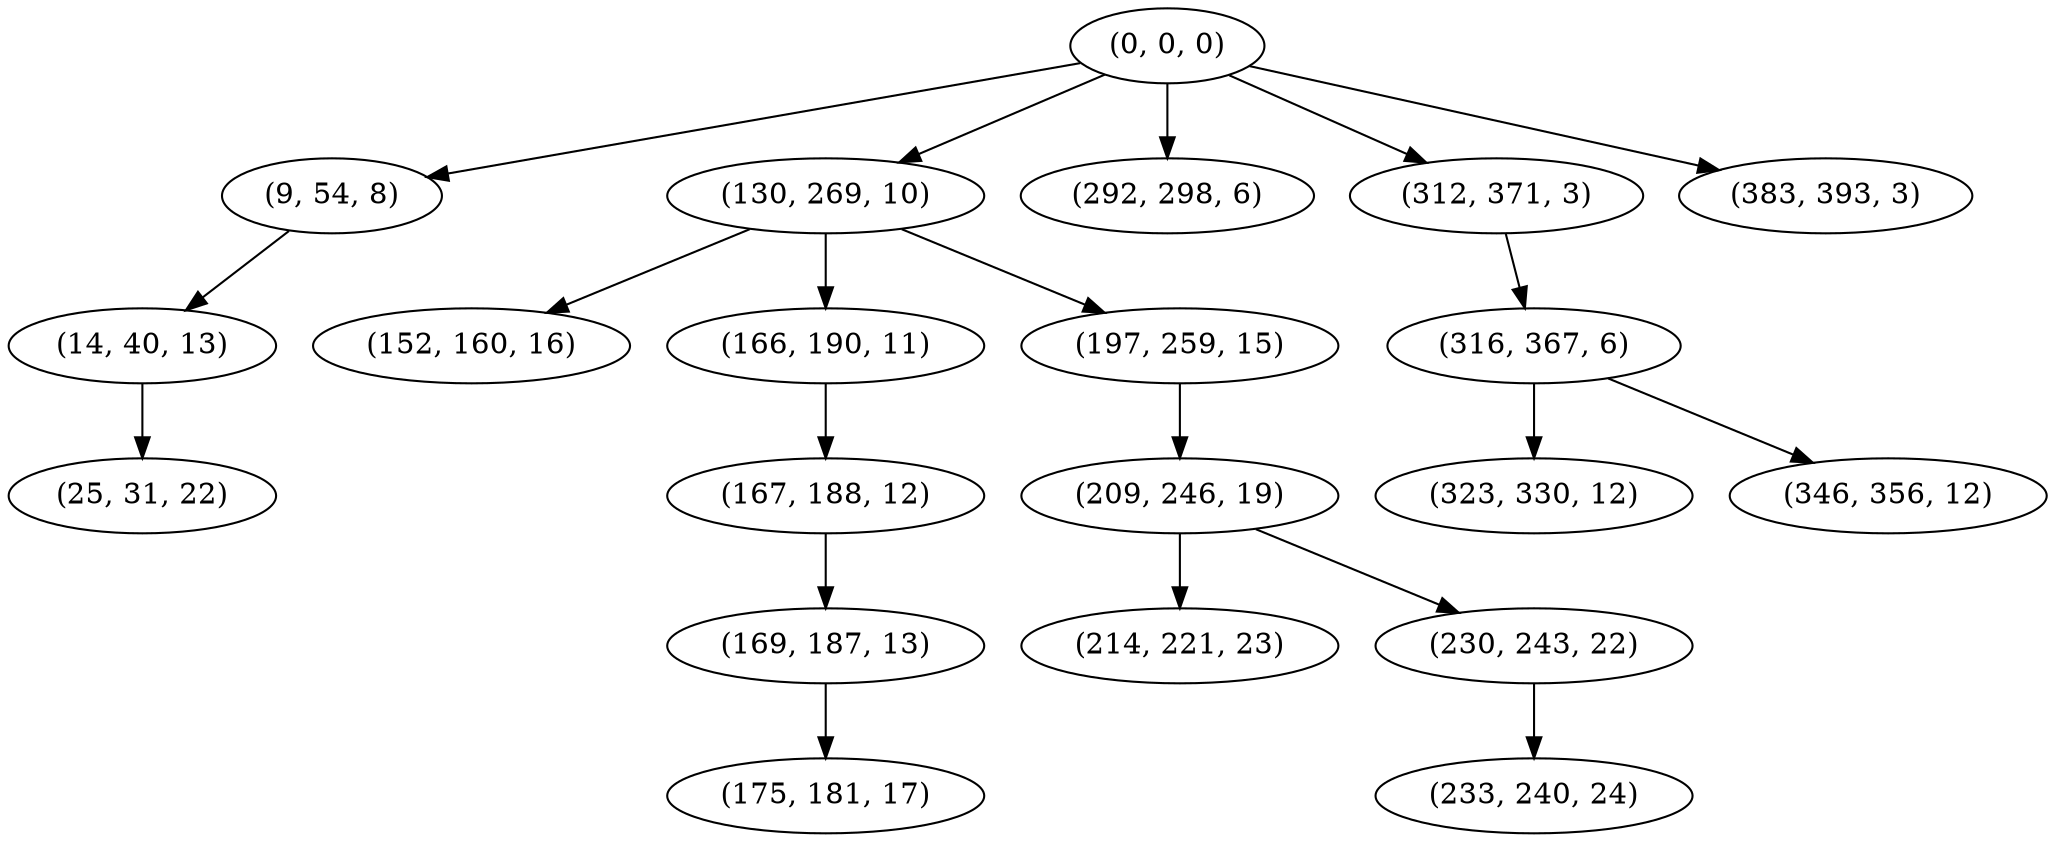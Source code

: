 digraph tree {
    "(0, 0, 0)";
    "(9, 54, 8)";
    "(14, 40, 13)";
    "(25, 31, 22)";
    "(130, 269, 10)";
    "(152, 160, 16)";
    "(166, 190, 11)";
    "(167, 188, 12)";
    "(169, 187, 13)";
    "(175, 181, 17)";
    "(197, 259, 15)";
    "(209, 246, 19)";
    "(214, 221, 23)";
    "(230, 243, 22)";
    "(233, 240, 24)";
    "(292, 298, 6)";
    "(312, 371, 3)";
    "(316, 367, 6)";
    "(323, 330, 12)";
    "(346, 356, 12)";
    "(383, 393, 3)";
    "(0, 0, 0)" -> "(9, 54, 8)";
    "(0, 0, 0)" -> "(130, 269, 10)";
    "(0, 0, 0)" -> "(292, 298, 6)";
    "(0, 0, 0)" -> "(312, 371, 3)";
    "(0, 0, 0)" -> "(383, 393, 3)";
    "(9, 54, 8)" -> "(14, 40, 13)";
    "(14, 40, 13)" -> "(25, 31, 22)";
    "(130, 269, 10)" -> "(152, 160, 16)";
    "(130, 269, 10)" -> "(166, 190, 11)";
    "(130, 269, 10)" -> "(197, 259, 15)";
    "(166, 190, 11)" -> "(167, 188, 12)";
    "(167, 188, 12)" -> "(169, 187, 13)";
    "(169, 187, 13)" -> "(175, 181, 17)";
    "(197, 259, 15)" -> "(209, 246, 19)";
    "(209, 246, 19)" -> "(214, 221, 23)";
    "(209, 246, 19)" -> "(230, 243, 22)";
    "(230, 243, 22)" -> "(233, 240, 24)";
    "(312, 371, 3)" -> "(316, 367, 6)";
    "(316, 367, 6)" -> "(323, 330, 12)";
    "(316, 367, 6)" -> "(346, 356, 12)";
}
